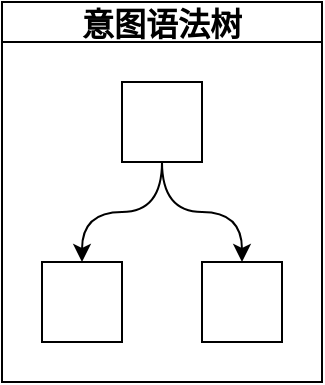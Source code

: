 <mxfile version="20.5.1" type="github">
  <diagram id="NpVUPBb2_oGC_C8EEbAN" name="第 1 页">
    <mxGraphModel dx="1422" dy="706" grid="1" gridSize="10" guides="1" tooltips="1" connect="1" arrows="1" fold="1" page="1" pageScale="1" pageWidth="827" pageHeight="1169" math="0" shadow="0">
      <root>
        <mxCell id="0" />
        <mxCell id="1" parent="0" />
        <mxCell id="MK4Ko6ogGTh_YkK-KP2_-1" value="意图语法树" style="swimlane;startSize=20;horizontal=1;childLayout=treeLayout;horizontalTree=0;resizable=0;containerType=tree;fontSize=16;" vertex="1" parent="1">
          <mxGeometry x="220" y="280" width="160" height="190" as="geometry" />
        </mxCell>
        <mxCell id="MK4Ko6ogGTh_YkK-KP2_-2" value="" style="whiteSpace=wrap;html=1;fontSize=16;" vertex="1" parent="MK4Ko6ogGTh_YkK-KP2_-1">
          <mxGeometry x="60" y="40" width="40" height="40" as="geometry" />
        </mxCell>
        <mxCell id="MK4Ko6ogGTh_YkK-KP2_-3" value="" style="whiteSpace=wrap;html=1;fontSize=16;" vertex="1" parent="MK4Ko6ogGTh_YkK-KP2_-1">
          <mxGeometry x="20" y="130" width="40" height="40" as="geometry" />
        </mxCell>
        <mxCell id="MK4Ko6ogGTh_YkK-KP2_-4" value="" style="edgeStyle=elbowEdgeStyle;elbow=vertical;html=1;rounded=0;fontSize=16;curved=1;" edge="1" parent="MK4Ko6ogGTh_YkK-KP2_-1" source="MK4Ko6ogGTh_YkK-KP2_-2" target="MK4Ko6ogGTh_YkK-KP2_-3">
          <mxGeometry relative="1" as="geometry" />
        </mxCell>
        <mxCell id="MK4Ko6ogGTh_YkK-KP2_-5" value="" style="whiteSpace=wrap;html=1;fontSize=16;" vertex="1" parent="MK4Ko6ogGTh_YkK-KP2_-1">
          <mxGeometry x="100" y="130" width="40" height="40" as="geometry" />
        </mxCell>
        <mxCell id="MK4Ko6ogGTh_YkK-KP2_-6" value="" style="edgeStyle=elbowEdgeStyle;elbow=vertical;html=1;rounded=0;fontSize=16;curved=1;" edge="1" parent="MK4Ko6ogGTh_YkK-KP2_-1" source="MK4Ko6ogGTh_YkK-KP2_-2" target="MK4Ko6ogGTh_YkK-KP2_-5">
          <mxGeometry relative="1" as="geometry" />
        </mxCell>
      </root>
    </mxGraphModel>
  </diagram>
</mxfile>

